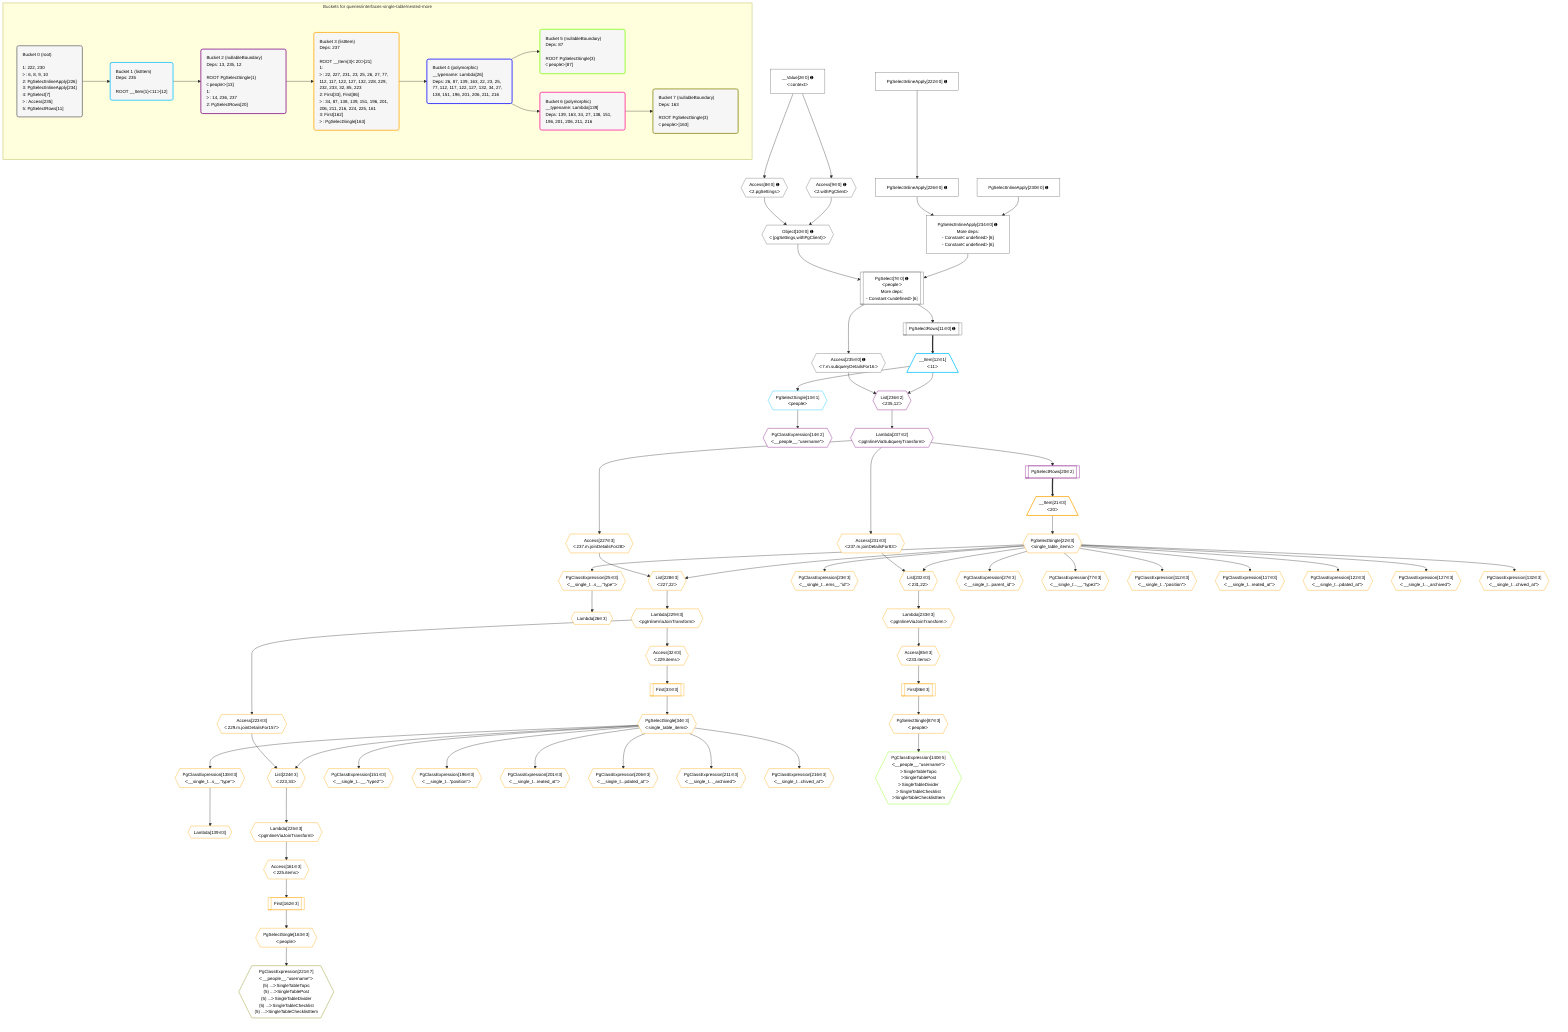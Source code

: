 %%{init: {'themeVariables': { 'fontSize': '12px'}}}%%
graph TD
    classDef path fill:#eee,stroke:#000,color:#000
    classDef plan fill:#fff,stroke-width:1px,color:#000
    classDef itemplan fill:#fff,stroke-width:2px,color:#000
    classDef unbatchedplan fill:#dff,stroke-width:1px,color:#000
    classDef sideeffectplan fill:#fcc,stroke-width:2px,color:#000
    classDef bucket fill:#f6f6f6,color:#000,stroke-width:2px,text-align:left

    subgraph "Buckets for queries/interfaces-single-table/nested-more"
    Bucket0("Bucket 0 (root)<br /><br />1: 222, 230<br />ᐳ: 6, 8, 9, 10<br />2: PgSelectInlineApply[226]<br />3: PgSelectInlineApply[234]<br />4: PgSelect[7]<br />ᐳ: Access[235]<br />5: PgSelectRows[11]"):::bucket
    Bucket1("Bucket 1 (listItem)<br />Deps: 235<br /><br />ROOT __Item{1}ᐸ11ᐳ[12]"):::bucket
    Bucket2("Bucket 2 (nullableBoundary)<br />Deps: 13, 235, 12<br /><br />ROOT PgSelectSingle{1}ᐸpeopleᐳ[13]<br />1: <br />ᐳ: 14, 236, 237<br />2: PgSelectRows[20]"):::bucket
    Bucket3("Bucket 3 (listItem)<br />Deps: 237<br /><br />ROOT __Item{3}ᐸ20ᐳ[21]<br />1: <br />ᐳ: 22, 227, 231, 23, 25, 26, 27, 77, 112, 117, 122, 127, 132, 228, 229, 232, 233, 32, 85, 223<br />2: First[33], First[86]<br />ᐳ: 34, 87, 138, 139, 151, 196, 201, 206, 211, 216, 224, 225, 161<br />3: First[162]<br />ᐳ: PgSelectSingle[163]"):::bucket
    Bucket4("Bucket 4 (polymorphic)<br />__typename: Lambda[26]<br />Deps: 26, 87, 139, 163, 22, 23, 25, 77, 112, 117, 122, 127, 132, 34, 27, 138, 151, 196, 201, 206, 211, 216"):::bucket
    Bucket5("Bucket 5 (nullableBoundary)<br />Deps: 87<br /><br />ROOT PgSelectSingle{3}ᐸpeopleᐳ[87]"):::bucket
    Bucket6("Bucket 6 (polymorphic)<br />__typename: Lambda[139]<br />Deps: 139, 163, 34, 27, 138, 151, 196, 201, 206, 211, 216"):::bucket
    Bucket7("Bucket 7 (nullableBoundary)<br />Deps: 163<br /><br />ROOT PgSelectSingle{3}ᐸpeopleᐳ[163]"):::bucket
    end
    Bucket0 --> Bucket1
    Bucket1 --> Bucket2
    Bucket2 --> Bucket3
    Bucket3 --> Bucket4
    Bucket4 --> Bucket5 & Bucket6
    Bucket6 --> Bucket7

    %% plan dependencies
    PgSelectInlineApply234["PgSelectInlineApply[234∈0] ➊<br />More deps:<br />- Constantᐸundefinedᐳ[6]<br />- Constantᐸundefinedᐳ[6]"]:::plan
    PgSelectInlineApply226["PgSelectInlineApply[226∈0] ➊"]:::plan
    PgSelectInlineApply230["PgSelectInlineApply[230∈0] ➊"]:::plan
    PgSelectInlineApply226 & PgSelectInlineApply230 --> PgSelectInlineApply234
    PgSelect7[["PgSelect[7∈0] ➊<br />ᐸpeopleᐳ<br />More deps:<br />- Constantᐸundefinedᐳ[6]"]]:::plan
    Object10{{"Object[10∈0] ➊<br />ᐸ{pgSettings,withPgClient}ᐳ"}}:::plan
    Object10 & PgSelectInlineApply234 --> PgSelect7
    Access8{{"Access[8∈0] ➊<br />ᐸ2.pgSettingsᐳ"}}:::plan
    Access9{{"Access[9∈0] ➊<br />ᐸ2.withPgClientᐳ"}}:::plan
    Access8 & Access9 --> Object10
    __Value2["__Value[2∈0] ➊<br />ᐸcontextᐳ"]:::plan
    __Value2 --> Access8
    __Value2 --> Access9
    PgSelectRows11[["PgSelectRows[11∈0] ➊"]]:::plan
    PgSelect7 --> PgSelectRows11
    PgSelectInlineApply222["PgSelectInlineApply[222∈0] ➊"]:::plan
    PgSelectInlineApply222 --> PgSelectInlineApply226
    Access235{{"Access[235∈0] ➊<br />ᐸ7.m.subqueryDetailsFor16ᐳ"}}:::plan
    PgSelect7 --> Access235
    __Item12[/"__Item[12∈1]<br />ᐸ11ᐳ"\]:::itemplan
    PgSelectRows11 ==> __Item12
    PgSelectSingle13{{"PgSelectSingle[13∈1]<br />ᐸpeopleᐳ"}}:::plan
    __Item12 --> PgSelectSingle13
    List236{{"List[236∈2]<br />ᐸ235,12ᐳ"}}:::plan
    Access235 & __Item12 --> List236
    PgClassExpression14{{"PgClassExpression[14∈2]<br />ᐸ__people__.”username”ᐳ"}}:::plan
    PgSelectSingle13 --> PgClassExpression14
    PgSelectRows20[["PgSelectRows[20∈2]"]]:::plan
    Lambda237{{"Lambda[237∈2]<br />ᐸpgInlineViaSubqueryTransformᐳ"}}:::plan
    Lambda237 --> PgSelectRows20
    List236 --> Lambda237
    List224{{"List[224∈3]<br />ᐸ223,34ᐳ"}}:::plan
    Access223{{"Access[223∈3]<br />ᐸ229.m.joinDetailsFor157ᐳ"}}:::plan
    PgSelectSingle34{{"PgSelectSingle[34∈3]<br />ᐸsingle_table_itemsᐳ"}}:::plan
    Access223 & PgSelectSingle34 --> List224
    List228{{"List[228∈3]<br />ᐸ227,22ᐳ"}}:::plan
    Access227{{"Access[227∈3]<br />ᐸ237.m.joinDetailsFor28ᐳ"}}:::plan
    PgSelectSingle22{{"PgSelectSingle[22∈3]<br />ᐸsingle_table_itemsᐳ"}}:::plan
    Access227 & PgSelectSingle22 --> List228
    List232{{"List[232∈3]<br />ᐸ231,22ᐳ"}}:::plan
    Access231{{"Access[231∈3]<br />ᐸ237.m.joinDetailsFor83ᐳ"}}:::plan
    Access231 & PgSelectSingle22 --> List232
    __Item21[/"__Item[21∈3]<br />ᐸ20ᐳ"\]:::itemplan
    PgSelectRows20 ==> __Item21
    __Item21 --> PgSelectSingle22
    PgClassExpression23{{"PgClassExpression[23∈3]<br />ᐸ__single_t...ems__.”id”ᐳ"}}:::plan
    PgSelectSingle22 --> PgClassExpression23
    PgClassExpression25{{"PgClassExpression[25∈3]<br />ᐸ__single_t...s__.”type”ᐳ"}}:::plan
    PgSelectSingle22 --> PgClassExpression25
    Lambda26{{"Lambda[26∈3]"}}:::plan
    PgClassExpression25 --> Lambda26
    PgClassExpression27{{"PgClassExpression[27∈3]<br />ᐸ__single_t...parent_id”ᐳ"}}:::plan
    PgSelectSingle22 --> PgClassExpression27
    Access32{{"Access[32∈3]<br />ᐸ229.itemsᐳ"}}:::plan
    Lambda229{{"Lambda[229∈3]<br />ᐸpgInlineViaJoinTransformᐳ"}}:::plan
    Lambda229 --> Access32
    First33[["First[33∈3]"]]:::plan
    Access32 --> First33
    First33 --> PgSelectSingle34
    PgClassExpression77{{"PgClassExpression[77∈3]<br />ᐸ__single_t...__.”type2”ᐳ"}}:::plan
    PgSelectSingle22 --> PgClassExpression77
    Access85{{"Access[85∈3]<br />ᐸ233.itemsᐳ"}}:::plan
    Lambda233{{"Lambda[233∈3]<br />ᐸpgInlineViaJoinTransformᐳ"}}:::plan
    Lambda233 --> Access85
    First86[["First[86∈3]"]]:::plan
    Access85 --> First86
    PgSelectSingle87{{"PgSelectSingle[87∈3]<br />ᐸpeopleᐳ"}}:::plan
    First86 --> PgSelectSingle87
    PgClassExpression112{{"PgClassExpression[112∈3]<br />ᐸ__single_t...”position”ᐳ"}}:::plan
    PgSelectSingle22 --> PgClassExpression112
    PgClassExpression117{{"PgClassExpression[117∈3]<br />ᐸ__single_t...reated_at”ᐳ"}}:::plan
    PgSelectSingle22 --> PgClassExpression117
    PgClassExpression122{{"PgClassExpression[122∈3]<br />ᐸ__single_t...pdated_at”ᐳ"}}:::plan
    PgSelectSingle22 --> PgClassExpression122
    PgClassExpression127{{"PgClassExpression[127∈3]<br />ᐸ__single_t..._archived”ᐳ"}}:::plan
    PgSelectSingle22 --> PgClassExpression127
    PgClassExpression132{{"PgClassExpression[132∈3]<br />ᐸ__single_t...chived_at”ᐳ"}}:::plan
    PgSelectSingle22 --> PgClassExpression132
    PgClassExpression138{{"PgClassExpression[138∈3]<br />ᐸ__single_t...s__.”type”ᐳ"}}:::plan
    PgSelectSingle34 --> PgClassExpression138
    Lambda139{{"Lambda[139∈3]"}}:::plan
    PgClassExpression138 --> Lambda139
    PgClassExpression151{{"PgClassExpression[151∈3]<br />ᐸ__single_t...__.”type2”ᐳ"}}:::plan
    PgSelectSingle34 --> PgClassExpression151
    Access161{{"Access[161∈3]<br />ᐸ225.itemsᐳ"}}:::plan
    Lambda225{{"Lambda[225∈3]<br />ᐸpgInlineViaJoinTransformᐳ"}}:::plan
    Lambda225 --> Access161
    First162[["First[162∈3]"]]:::plan
    Access161 --> First162
    PgSelectSingle163{{"PgSelectSingle[163∈3]<br />ᐸpeopleᐳ"}}:::plan
    First162 --> PgSelectSingle163
    PgClassExpression196{{"PgClassExpression[196∈3]<br />ᐸ__single_t...”position”ᐳ"}}:::plan
    PgSelectSingle34 --> PgClassExpression196
    PgClassExpression201{{"PgClassExpression[201∈3]<br />ᐸ__single_t...reated_at”ᐳ"}}:::plan
    PgSelectSingle34 --> PgClassExpression201
    PgClassExpression206{{"PgClassExpression[206∈3]<br />ᐸ__single_t...pdated_at”ᐳ"}}:::plan
    PgSelectSingle34 --> PgClassExpression206
    PgClassExpression211{{"PgClassExpression[211∈3]<br />ᐸ__single_t..._archived”ᐳ"}}:::plan
    PgSelectSingle34 --> PgClassExpression211
    PgClassExpression216{{"PgClassExpression[216∈3]<br />ᐸ__single_t...chived_at”ᐳ"}}:::plan
    PgSelectSingle34 --> PgClassExpression216
    Lambda229 --> Access223
    List224 --> Lambda225
    Lambda237 --> Access227
    List228 --> Lambda229
    Lambda237 --> Access231
    List232 --> Lambda233
    PgClassExpression140{{"PgClassExpression[140∈5]<br />ᐸ__people__.”username”ᐳ<br />ᐳSingleTableTopic<br />ᐳSingleTablePost<br />ᐳSingleTableDivider<br />ᐳSingleTableChecklist<br />ᐳSingleTableChecklistItem"}}:::plan
    PgSelectSingle87 --> PgClassExpression140
    PgClassExpression221{{"PgClassExpression[221∈7]<br />ᐸ__people__.”username”ᐳ<br />(5) ...ᐳSingleTableTopic<br />(5) ...ᐳSingleTablePost<br />(5) ...ᐳSingleTableDivider<br />(5) ...ᐳSingleTableChecklist<br />(5) ...ᐳSingleTableChecklistItem"}}:::plan
    PgSelectSingle163 --> PgClassExpression221

    %% define steps
    classDef bucket0 stroke:#696969
    class Bucket0,__Value2,PgSelect7,Access8,Access9,Object10,PgSelectRows11,PgSelectInlineApply222,PgSelectInlineApply226,PgSelectInlineApply230,PgSelectInlineApply234,Access235 bucket0
    classDef bucket1 stroke:#00bfff
    class Bucket1,__Item12,PgSelectSingle13 bucket1
    classDef bucket2 stroke:#7f007f
    class Bucket2,PgClassExpression14,PgSelectRows20,List236,Lambda237 bucket2
    classDef bucket3 stroke:#ffa500
    class Bucket3,__Item21,PgSelectSingle22,PgClassExpression23,PgClassExpression25,Lambda26,PgClassExpression27,Access32,First33,PgSelectSingle34,PgClassExpression77,Access85,First86,PgSelectSingle87,PgClassExpression112,PgClassExpression117,PgClassExpression122,PgClassExpression127,PgClassExpression132,PgClassExpression138,Lambda139,PgClassExpression151,Access161,First162,PgSelectSingle163,PgClassExpression196,PgClassExpression201,PgClassExpression206,PgClassExpression211,PgClassExpression216,Access223,List224,Lambda225,Access227,List228,Lambda229,Access231,List232,Lambda233 bucket3
    classDef bucket4 stroke:#0000ff
    class Bucket4 bucket4
    classDef bucket5 stroke:#7fff00
    class Bucket5,PgClassExpression140 bucket5
    classDef bucket6 stroke:#ff1493
    class Bucket6 bucket6
    classDef bucket7 stroke:#808000
    class Bucket7,PgClassExpression221 bucket7